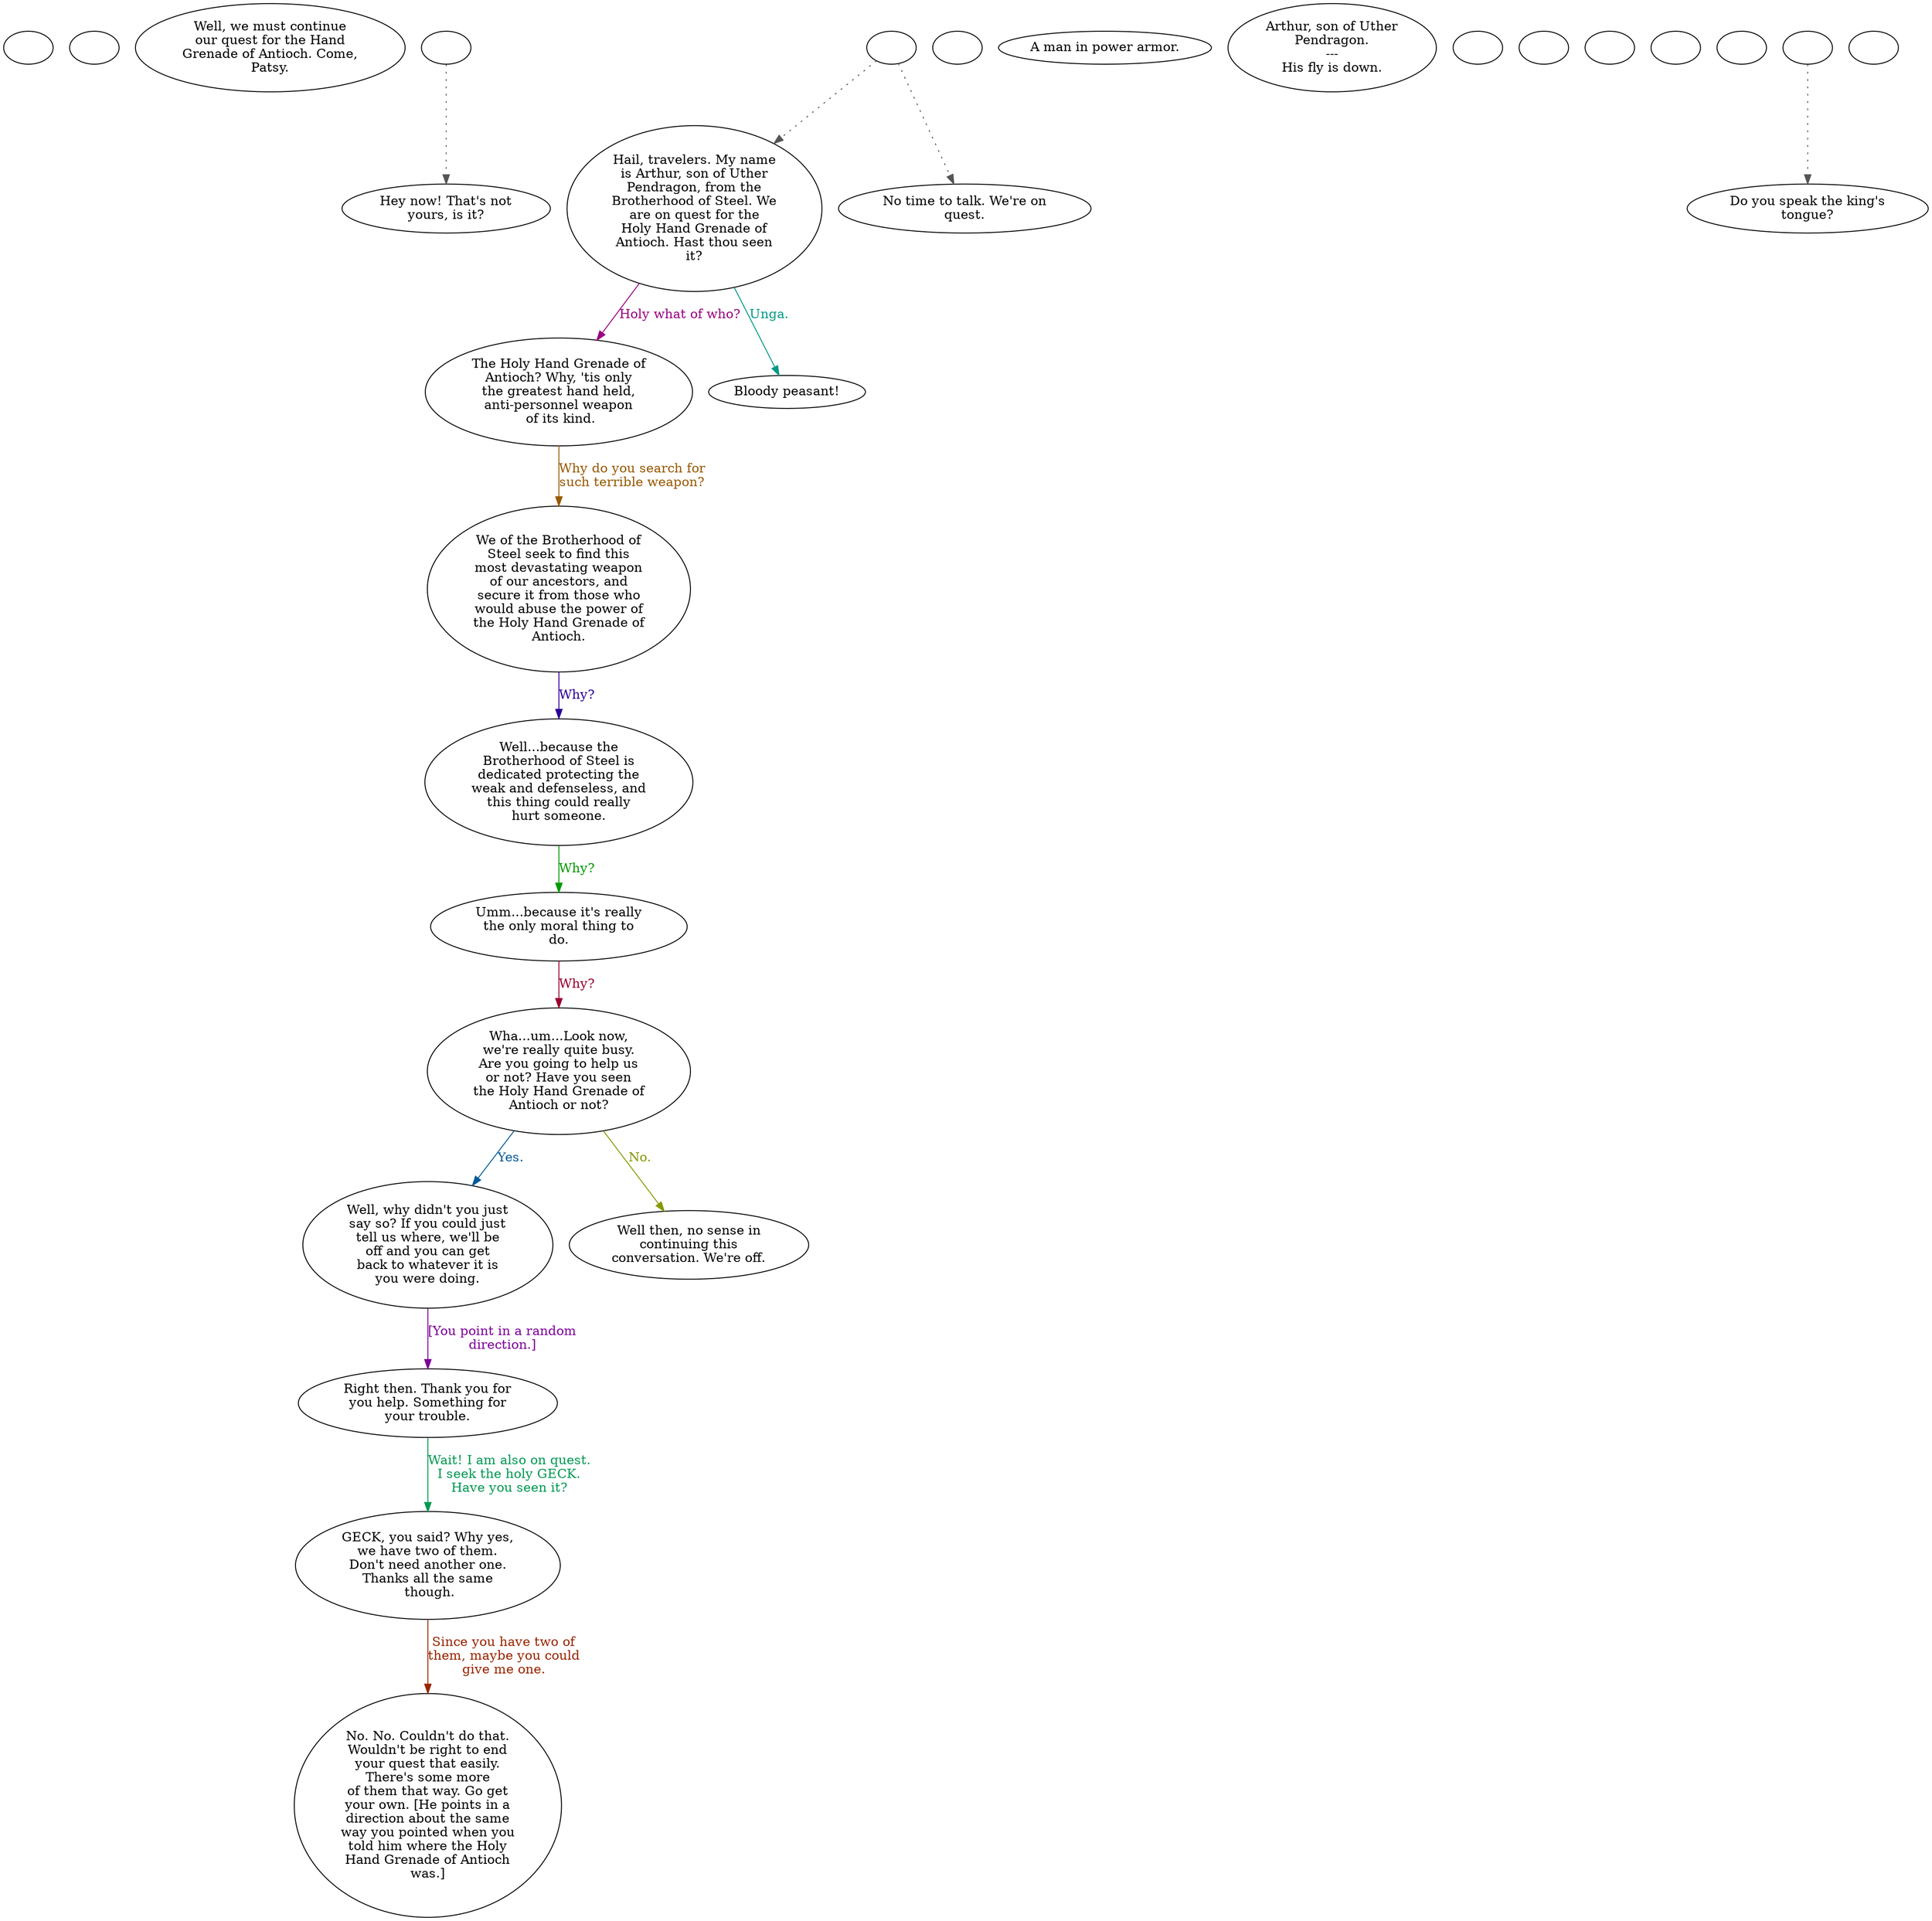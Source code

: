 digraph ecarthur {
  "checkPartyMembersNearDoor" [style=filled       fillcolor="#FFFFFF"       color="#000000"]
  "checkPartyMembersNearDoor" [label=""]
  "start" [style=filled       fillcolor="#FFFFFF"       color="#000000"]
  "start" [label=""]
  "critter_p_proc" [style=filled       fillcolor="#FFFFFF"       color="#000000"]
  "critter_p_proc" [label="Well, we must continue\nour quest for the Hand\nGrenade of Antioch. Come,\nPatsy."]
  "pickup_p_proc" [style=filled       fillcolor="#FFFFFF"       color="#000000"]
  "pickup_p_proc" -> "Node003" [style=dotted color="#555555"]
  "pickup_p_proc" [label=""]
  "talk_p_proc" [style=filled       fillcolor="#FFFFFF"       color="#000000"]
  "talk_p_proc" -> "Node001" [style=dotted color="#555555"]
  "talk_p_proc" -> "Node002" [style=dotted color="#555555"]
  "talk_p_proc" [label=""]
  "destroy_p_proc" [style=filled       fillcolor="#FFFFFF"       color="#000000"]
  "destroy_p_proc" [label=""]
  "look_at_p_proc" [style=filled       fillcolor="#FFFFFF"       color="#000000"]
  "look_at_p_proc" [label="A man in power armor."]
  "description_p_proc" [style=filled       fillcolor="#FFFFFF"       color="#000000"]
  "description_p_proc" [label="Arthur, son of Uther\nPendragon.\n---\nHis fly is down."]
  "use_skill_on_p_proc" [style=filled       fillcolor="#FFFFFF"       color="#000000"]
  "use_skill_on_p_proc" [label=""]
  "damage_p_proc" [style=filled       fillcolor="#FFFFFF"       color="#000000"]
  "damage_p_proc" [label=""]
  "map_enter_p_proc" [style=filled       fillcolor="#FFFFFF"       color="#000000"]
  "map_enter_p_proc" [label=""]
  "Node998" [style=filled       fillcolor="#FFFFFF"       color="#000000"]
  "Node998" [label=""]
  "Node999" [style=filled       fillcolor="#FFFFFF"       color="#000000"]
  "Node999" [label=""]
  "Node001" [style=filled       fillcolor="#FFFFFF"       color="#000000"]
  "Node001" [label="Hail, travelers. My name\nis Arthur, son of Uther\nPendragon, from the\nBrotherhood of Steel. We\nare on quest for the\nHoly Hand Grenade of\nAntioch. Hast thou seen\nit?"]
  "Node001" -> "Node010" [label="Holy what of who?" color="#990080" fontcolor="#990080"]
  "Node001" -> "Node018" [label="Unga." color="#009985" fontcolor="#009985"]
  "Node002" [style=filled       fillcolor="#FFFFFF"       color="#000000"]
  "Node002" [label="No time to talk. We're on\nquest."]
  "Node003" [style=filled       fillcolor="#FFFFFF"       color="#000000"]
  "Node003" [label="Hey now! That's not\nyours, is it?"]
  "Node010" [style=filled       fillcolor="#FFFFFF"       color="#000000"]
  "Node010" [label="The Holy Hand Grenade of\nAntioch? Why, 'tis only\nthe greatest hand held,\nanti-personnel weapon\n of its kind."]
  "Node010" -> "Node011" [label="Why do you search for\nsuch terrible weapon?" color="#995800" fontcolor="#995800"]
  "Node011" [style=filled       fillcolor="#FFFFFF"       color="#000000"]
  "Node011" [label="We of the Brotherhood of\nSteel seek to find this\nmost devastating weapon\nof our ancestors, and\nsecure it from those who\nwould abuse the power of\nthe Holy Hand Grenade of\nAntioch."]
  "Node011" -> "Node012" [label="Why?" color="#2C0099" fontcolor="#2C0099"]
  "Node012" [style=filled       fillcolor="#FFFFFF"       color="#000000"]
  "Node012" [label="Well...because the\nBrotherhood of Steel is\ndedicated protecting the\nweak and defenseless, and\nthis thing could really\nhurt someone."]
  "Node012" -> "Node013" [label="Why?" color="#019900" fontcolor="#019900"]
  "Node013" [style=filled       fillcolor="#FFFFFF"       color="#000000"]
  "Node013" [label="Umm...because it's really\nthe only moral thing to\ndo."]
  "Node013" -> "Node014" [label="Why?" color="#99002E" fontcolor="#99002E"]
  "Node014" [style=filled       fillcolor="#FFFFFF"       color="#000000"]
  "Node014" [label="Wha...um...Look now,\nwe're really quite busy.\nAre you going to help us\nor not? Have you seen\nthe Holy Hand Grenade of\nAntioch or not?"]
  "Node014" -> "Node015" [label="Yes." color="#005A99" fontcolor="#005A99"]
  "Node014" -> "Node017" [label="No." color="#879900" fontcolor="#879900"]
  "Node015" [style=filled       fillcolor="#FFFFFF"       color="#000000"]
  "Node015" [label="Well, why didn't you just\nsay so? If you could just\ntell us where, we'll be\noff and you can get\nback to whatever it is\nyou were doing."]
  "Node015" -> "Node016" [label="[You point in a random\ndirection.]" color="#7E0099" fontcolor="#7E0099"]
  "Node016" [style=filled       fillcolor="#FFFFFF"       color="#000000"]
  "Node016" [label="Right then. Thank you for\nyou help. Something for\nyour trouble."]
  "Node016" -> "Node019" [label="Wait! I am also on quest.\nI seek the holy GECK.\nHave you seen it?" color="#009952" fontcolor="#009952"]
  "Node017" [style=filled       fillcolor="#FFFFFF"       color="#000000"]
  "Node017" [label="Well then, no sense in\ncontinuing this\nconversation. We're off."]
  "Node018" [style=filled       fillcolor="#FFFFFF"       color="#000000"]
  "Node018" [label="Bloody peasant!"]
  "Node019" [style=filled       fillcolor="#FFFFFF"       color="#000000"]
  "Node019" [label="GECK, you said? Why yes,\nwe have two of them.\nDon't need another one.\nThanks all the same\n though."]
  "Node019" -> "Node020" [label="Since you have two of\nthem, maybe you could\ngive me one." color="#992500" fontcolor="#992500"]
  "Node020" [style=filled       fillcolor="#FFFFFF"       color="#000000"]
  "Node020" [label="No. No. Couldn't do that.\nWouldn't be right to end\nyour quest that easily.\nThere's some more\nof them that way. Go get\nyour own. [He points in a\ndirection about the same\nway you pointed when you\ntold him where the Holy\nHand Grenade of Antioch\nwas.]"]
  "cycleTalk" [style=filled       fillcolor="#FFFFFF"       color="#000000"]
  "cycleTalk" [label="Do you speak the king's\ntongue?"]
  "checkAllInPos" [style=filled       fillcolor="#FFFFFF"       color="#000000"]
  "checkAllInPos" [label=""]
  "timed_event_p_proc" [style=filled       fillcolor="#FFFFFF"       color="#000000"]
  "timed_event_p_proc" -> "cycleTalk" [style=dotted color="#555555"]
  "timed_event_p_proc" [label=""]
}